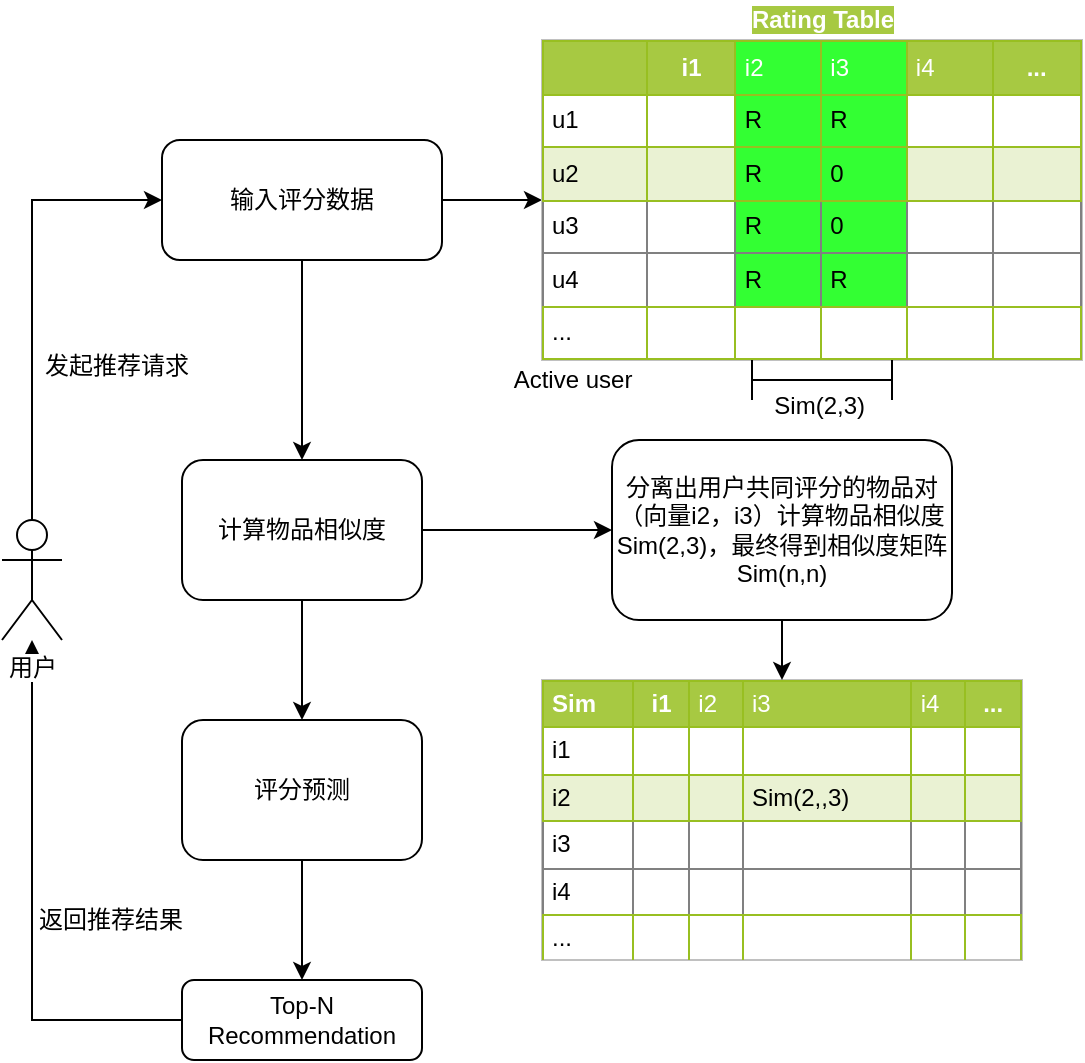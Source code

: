 <mxfile version="13.1.2" type="github" pages="2">
  <diagram id="C5RBs43oDa-KdzZeNtuy" name="Page-1">
    <mxGraphModel grid="1" gridSize="10" guides="1" tooltips="1" connect="1" arrows="1" page="1" fold="1" pageScale="1" pageWidth="827" pageHeight="1169" math="0" shadow="0">
      <root>
        <mxCell id="WIyWlLk6GJQsqaUBKTNV-0" />
        <mxCell id="WIyWlLk6GJQsqaUBKTNV-1" parent="WIyWlLk6GJQsqaUBKTNV-0" />
        <mxCell id="AQQ4hfXkU3-GNTl8jwOP-16" value="" style="edgeStyle=orthogonalEdgeStyle;rounded=0;orthogonalLoop=1;jettySize=auto;html=1;" parent="WIyWlLk6GJQsqaUBKTNV-1" source="WIyWlLk6GJQsqaUBKTNV-3" target="AQQ4hfXkU3-GNTl8jwOP-12" edge="1">
          <mxGeometry relative="1" as="geometry" />
        </mxCell>
        <mxCell id="AQQ4hfXkU3-GNTl8jwOP-24" value="" style="edgeStyle=orthogonalEdgeStyle;rounded=0;orthogonalLoop=1;jettySize=auto;html=1;" parent="WIyWlLk6GJQsqaUBKTNV-1" source="WIyWlLk6GJQsqaUBKTNV-3" target="AQQ4hfXkU3-GNTl8jwOP-15" edge="1">
          <mxGeometry relative="1" as="geometry" />
        </mxCell>
        <mxCell id="WIyWlLk6GJQsqaUBKTNV-3" value="输入评分数据" style="rounded=1;whiteSpace=wrap;html=1;fontSize=12;glass=0;strokeWidth=1;shadow=0;" parent="WIyWlLk6GJQsqaUBKTNV-1" vertex="1">
          <mxGeometry x="150" y="70" width="140" height="60" as="geometry" />
        </mxCell>
        <mxCell id="p1ardnm0ejrmqjcvGX4R-4" style="edgeStyle=orthogonalEdgeStyle;rounded=0;orthogonalLoop=1;jettySize=auto;html=1;" edge="1" parent="WIyWlLk6GJQsqaUBKTNV-1" source="WIyWlLk6GJQsqaUBKTNV-11" target="p1ardnm0ejrmqjcvGX4R-0">
          <mxGeometry relative="1" as="geometry" />
        </mxCell>
        <mxCell id="WIyWlLk6GJQsqaUBKTNV-11" value="Top-N Recommendation" style="rounded=1;whiteSpace=wrap;html=1;fontSize=12;glass=0;strokeWidth=1;shadow=0;" parent="WIyWlLk6GJQsqaUBKTNV-1" vertex="1">
          <mxGeometry x="160" y="490" width="120" height="40" as="geometry" />
        </mxCell>
        <mxCell id="AQQ4hfXkU3-GNTl8jwOP-2" value="&lt;table border=&quot;1&quot; width=&quot;100%&quot; cellpadding=&quot;4&quot; style=&quot;width: 100% ; height: 100% ; border-collapse: collapse&quot;&gt;&lt;tbody&gt;&lt;tr style=&quot;background-color: #a7c942 ; color: #ffffff ; border: 1px solid #98bf21&quot;&gt;&lt;th align=&quot;left&quot;&gt;Sim&lt;/th&gt;&lt;th style=&quot;text-align: center&quot;&gt;i1&lt;/th&gt;&lt;td&gt;i2&lt;/td&gt;&lt;td&gt;i3&lt;/td&gt;&lt;td&gt;i4&lt;/td&gt;&lt;th style=&quot;text-align: center&quot;&gt;...&lt;/th&gt;&lt;/tr&gt;&lt;tr style=&quot;border: 1px solid #98bf21&quot;&gt;&lt;td&gt;i1&lt;/td&gt;&lt;td&gt;&lt;/td&gt;&lt;td&gt;&lt;br&gt;&lt;/td&gt;&lt;td&gt;&lt;br&gt;&lt;/td&gt;&lt;td&gt;&lt;/td&gt;&lt;td&gt;&lt;/td&gt;&lt;/tr&gt;&lt;tr style=&quot;background-color: #eaf2d3 ; border: 1px solid #98bf21&quot;&gt;&lt;td&gt;i2&lt;/td&gt;&lt;td&gt;&lt;br&gt;&lt;/td&gt;&lt;td&gt;&lt;br&gt;&lt;/td&gt;&lt;td&gt;Sim(2,,3)&lt;/td&gt;&lt;td&gt;&lt;br&gt;&lt;/td&gt;&lt;td&gt;&lt;/td&gt;&lt;/tr&gt;&lt;tr&gt;&lt;td&gt;i3&lt;/td&gt;&lt;td&gt;&lt;br&gt;&lt;/td&gt;&lt;td&gt;&lt;br&gt;&lt;/td&gt;&lt;td&gt;&lt;br&gt;&lt;/td&gt;&lt;td&gt;&lt;br&gt;&lt;/td&gt;&lt;td&gt;&lt;br&gt;&lt;/td&gt;&lt;/tr&gt;&lt;tr&gt;&lt;td&gt;i4&lt;/td&gt;&lt;td&gt;&lt;br&gt;&lt;/td&gt;&lt;td&gt;&lt;br&gt;&lt;/td&gt;&lt;td&gt;&lt;br&gt;&lt;/td&gt;&lt;td&gt;&lt;br&gt;&lt;/td&gt;&lt;td&gt;&lt;br&gt;&lt;/td&gt;&lt;/tr&gt;&lt;tr style=&quot;border: 1px solid #98bf21&quot;&gt;&lt;td&gt;...&lt;/td&gt;&lt;td&gt;&lt;br&gt;&lt;/td&gt;&lt;td&gt;&lt;br&gt;&lt;/td&gt;&lt;td&gt;&lt;br&gt;&lt;/td&gt;&lt;td&gt;&lt;br&gt;&lt;/td&gt;&lt;td&gt;&lt;/td&gt;&lt;/tr&gt;&lt;/tbody&gt;&lt;/table&gt;" style="text;html=1;strokeColor=#c0c0c0;fillColor=#ffffff;overflow=fill;rounded=0;" parent="WIyWlLk6GJQsqaUBKTNV-1" vertex="1">
          <mxGeometry x="340" y="340" width="240" height="140" as="geometry" />
        </mxCell>
        <mxCell id="AQQ4hfXkU3-GNTl8jwOP-3" value="&lt;span style=&quot;color: rgb(255 , 255 , 255) ; font-weight: 700 ; text-align: -webkit-left ; background-color: rgb(167 , 201 , 66)&quot;&gt;Rating Table&lt;/span&gt;" style="text;html=1;align=center;verticalAlign=middle;resizable=0;points=[];autosize=1;" parent="WIyWlLk6GJQsqaUBKTNV-1" vertex="1">
          <mxGeometry x="435" width="90" height="20" as="geometry" />
        </mxCell>
        <mxCell id="AQQ4hfXkU3-GNTl8jwOP-23" value="" style="edgeStyle=orthogonalEdgeStyle;rounded=0;orthogonalLoop=1;jettySize=auto;html=1;" parent="WIyWlLk6GJQsqaUBKTNV-1" source="AQQ4hfXkU3-GNTl8jwOP-1" target="WIyWlLk6GJQsqaUBKTNV-11" edge="1">
          <mxGeometry relative="1" as="geometry" />
        </mxCell>
        <mxCell id="AQQ4hfXkU3-GNTl8jwOP-1" value="&lt;span&gt;评分预测&lt;/span&gt;" style="rounded=1;whiteSpace=wrap;html=1;fontSize=12;glass=0;strokeWidth=1;shadow=0;" parent="WIyWlLk6GJQsqaUBKTNV-1" vertex="1">
          <mxGeometry x="160" y="360" width="120" height="70" as="geometry" />
        </mxCell>
        <mxCell id="AQQ4hfXkU3-GNTl8jwOP-14" value="" style="edgeStyle=orthogonalEdgeStyle;rounded=0;orthogonalLoop=1;jettySize=auto;html=1;" parent="WIyWlLk6GJQsqaUBKTNV-1" source="AQQ4hfXkU3-GNTl8jwOP-12" target="AQQ4hfXkU3-GNTl8jwOP-13" edge="1">
          <mxGeometry relative="1" as="geometry" />
        </mxCell>
        <mxCell id="AQQ4hfXkU3-GNTl8jwOP-17" value="" style="edgeStyle=orthogonalEdgeStyle;rounded=0;orthogonalLoop=1;jettySize=auto;html=1;" parent="WIyWlLk6GJQsqaUBKTNV-1" source="AQQ4hfXkU3-GNTl8jwOP-12" target="AQQ4hfXkU3-GNTl8jwOP-1" edge="1">
          <mxGeometry relative="1" as="geometry" />
        </mxCell>
        <mxCell id="AQQ4hfXkU3-GNTl8jwOP-12" value="计算物品相似度" style="rounded=1;whiteSpace=wrap;html=1;fontSize=12;glass=0;strokeWidth=1;shadow=0;" parent="WIyWlLk6GJQsqaUBKTNV-1" vertex="1">
          <mxGeometry x="160" y="230" width="120" height="70" as="geometry" />
        </mxCell>
        <mxCell id="AQQ4hfXkU3-GNTl8jwOP-26" value="" style="edgeStyle=orthogonalEdgeStyle;rounded=0;orthogonalLoop=1;jettySize=auto;html=1;" parent="WIyWlLk6GJQsqaUBKTNV-1" source="AQQ4hfXkU3-GNTl8jwOP-13" target="AQQ4hfXkU3-GNTl8jwOP-2" edge="1">
          <mxGeometry relative="1" as="geometry" />
        </mxCell>
        <mxCell id="AQQ4hfXkU3-GNTl8jwOP-13" value="分离出用户共同评分的物品对（向量i2，i3）计算物品相似度Sim(2,3)，最终得到相似度矩阵Sim(n,n)" style="rounded=1;whiteSpace=wrap;html=1;fontSize=12;glass=0;strokeWidth=1;shadow=0;" parent="WIyWlLk6GJQsqaUBKTNV-1" vertex="1">
          <mxGeometry x="375" y="220" width="170" height="90" as="geometry" />
        </mxCell>
        <mxCell id="AQQ4hfXkU3-GNTl8jwOP-15" value="&lt;table border=&quot;1&quot; width=&quot;100%&quot; cellpadding=&quot;4&quot; style=&quot;width: 100% ; height: 100% ; border-collapse: collapse&quot;&gt;&lt;tbody&gt;&lt;tr style=&quot;background-color: #a7c942 ; color: #ffffff ; border: 1px solid #98bf21&quot;&gt;&lt;th align=&quot;left&quot;&gt;&lt;br&gt;&lt;/th&gt;&lt;th style=&quot;text-align: center&quot;&gt;i1&lt;/th&gt;&lt;td style=&quot;background-color: rgb(51 , 255 , 51)&quot;&gt;i2&lt;/td&gt;&lt;td style=&quot;background-color: rgb(51 , 255 , 51)&quot;&gt;i3&lt;/td&gt;&lt;td&gt;i4&lt;/td&gt;&lt;th style=&quot;text-align: center&quot;&gt;...&lt;/th&gt;&lt;/tr&gt;&lt;tr style=&quot;border: 1px solid #98bf21&quot;&gt;&lt;td&gt;u1&lt;/td&gt;&lt;td&gt;&lt;/td&gt;&lt;td style=&quot;background-color: rgb(51 , 255 , 51)&quot;&gt;R&lt;/td&gt;&lt;td style=&quot;background-color: rgb(51 , 255 , 51)&quot;&gt;R&lt;/td&gt;&lt;td&gt;&lt;/td&gt;&lt;td&gt;&lt;/td&gt;&lt;/tr&gt;&lt;tr style=&quot;background-color: #eaf2d3 ; border: 1px solid #98bf21&quot;&gt;&lt;td&gt;u2&lt;/td&gt;&lt;td&gt;&lt;br&gt;&lt;/td&gt;&lt;td style=&quot;background-color: rgb(51 , 255 , 51)&quot;&gt;R&lt;/td&gt;&lt;td style=&quot;background-color: rgb(51 , 255 , 51)&quot;&gt;0&lt;/td&gt;&lt;td&gt;&lt;br&gt;&lt;/td&gt;&lt;td&gt;&lt;/td&gt;&lt;/tr&gt;&lt;tr&gt;&lt;td&gt;u3&lt;/td&gt;&lt;td&gt;&lt;br&gt;&lt;/td&gt;&lt;td style=&quot;background-color: rgb(51 , 255 , 51)&quot;&gt;R&lt;/td&gt;&lt;td style=&quot;background-color: rgb(51 , 255 , 51)&quot;&gt;0&lt;/td&gt;&lt;td&gt;&lt;br&gt;&lt;/td&gt;&lt;td&gt;&lt;br&gt;&lt;/td&gt;&lt;/tr&gt;&lt;tr&gt;&lt;td&gt;u4&lt;/td&gt;&lt;td&gt;&lt;br&gt;&lt;/td&gt;&lt;td style=&quot;background-color: rgb(51 , 255 , 51)&quot;&gt;R&lt;/td&gt;&lt;td style=&quot;background-color: rgb(51 , 255 , 51)&quot;&gt;R&lt;/td&gt;&lt;td&gt;&lt;br&gt;&lt;/td&gt;&lt;td&gt;&lt;br&gt;&lt;/td&gt;&lt;/tr&gt;&lt;tr style=&quot;border: 1px solid #98bf21&quot;&gt;&lt;td&gt;...&lt;/td&gt;&lt;td&gt;&lt;br&gt;&lt;/td&gt;&lt;td&gt;&lt;br&gt;&lt;/td&gt;&lt;td&gt;&lt;br&gt;&lt;/td&gt;&lt;td&gt;&lt;br&gt;&lt;/td&gt;&lt;td&gt;&lt;/td&gt;&lt;/tr&gt;&lt;/tbody&gt;&lt;/table&gt;" style="text;html=1;strokeColor=#c0c0c0;fillColor=#ffffff;overflow=fill;rounded=0;" parent="WIyWlLk6GJQsqaUBKTNV-1" vertex="1">
          <mxGeometry x="340" y="20" width="270" height="160" as="geometry" />
        </mxCell>
        <mxCell id="AQQ4hfXkU3-GNTl8jwOP-19" value="Active user" style="text;html=1;align=center;verticalAlign=middle;resizable=0;points=[];autosize=1;" parent="WIyWlLk6GJQsqaUBKTNV-1" vertex="1">
          <mxGeometry x="320" y="180" width="70" height="20" as="geometry" />
        </mxCell>
        <mxCell id="AQQ4hfXkU3-GNTl8jwOP-21" value="" style="shape=crossbar;whiteSpace=wrap;html=1;rounded=1;" parent="WIyWlLk6GJQsqaUBKTNV-1" vertex="1">
          <mxGeometry x="445" y="180" width="70" height="20" as="geometry" />
        </mxCell>
        <mxCell id="AQQ4hfXkU3-GNTl8jwOP-22" value="Sim(2,3)&amp;nbsp;" style="text;html=1;align=center;verticalAlign=middle;resizable=0;points=[];autosize=1;" parent="WIyWlLk6GJQsqaUBKTNV-1" vertex="1">
          <mxGeometry x="450" y="193" width="60" height="20" as="geometry" />
        </mxCell>
        <mxCell id="p1ardnm0ejrmqjcvGX4R-3" style="edgeStyle=orthogonalEdgeStyle;rounded=0;orthogonalLoop=1;jettySize=auto;html=1;entryX=0;entryY=0.5;entryDx=0;entryDy=0;" edge="1" parent="WIyWlLk6GJQsqaUBKTNV-1" source="p1ardnm0ejrmqjcvGX4R-0" target="WIyWlLk6GJQsqaUBKTNV-3">
          <mxGeometry relative="1" as="geometry">
            <Array as="points">
              <mxPoint x="85" y="100" />
            </Array>
          </mxGeometry>
        </mxCell>
        <mxCell id="p1ardnm0ejrmqjcvGX4R-0" value="用户" style="shape=umlActor;verticalLabelPosition=bottom;labelBackgroundColor=#ffffff;verticalAlign=top;html=1;" vertex="1" parent="WIyWlLk6GJQsqaUBKTNV-1">
          <mxGeometry x="70" y="260" width="30" height="60" as="geometry" />
        </mxCell>
        <mxCell id="p1ardnm0ejrmqjcvGX4R-5" value="发起推荐请求" style="text;html=1;align=center;verticalAlign=middle;resizable=0;points=[];autosize=1;" vertex="1" parent="WIyWlLk6GJQsqaUBKTNV-1">
          <mxGeometry x="82" y="173" width="90" height="20" as="geometry" />
        </mxCell>
        <mxCell id="p1ardnm0ejrmqjcvGX4R-6" value="返回推荐结果" style="text;html=1;align=center;verticalAlign=middle;resizable=0;points=[];autosize=1;" vertex="1" parent="WIyWlLk6GJQsqaUBKTNV-1">
          <mxGeometry x="79" y="450" width="90" height="20" as="geometry" />
        </mxCell>
      </root>
    </mxGraphModel>
  </diagram>
  <diagram id="BHCA8zrYIXIN9sHGQMX-" name="Page-2">
    <mxGraphModel dx="1422" dy="713" grid="1" gridSize="10" guides="1" tooltips="1" connect="1" arrows="1" fold="1" page="1" pageScale="1" pageWidth="827" pageHeight="1169" math="0" shadow="0">
      <root>
        <mxCell id="y1Uwh6Rz_Bd9P_uJ-xdK-0" />
        <mxCell id="y1Uwh6Rz_Bd9P_uJ-xdK-1" parent="y1Uwh6Rz_Bd9P_uJ-xdK-0" />
        <mxCell id="y1Uwh6Rz_Bd9P_uJ-xdK-2" value="" style="edgeStyle=orthogonalEdgeStyle;rounded=0;orthogonalLoop=1;jettySize=auto;html=1;" edge="1" parent="y1Uwh6Rz_Bd9P_uJ-xdK-1" source="y1Uwh6Rz_Bd9P_uJ-xdK-4" target="y1Uwh6Rz_Bd9P_uJ-xdK-13">
          <mxGeometry relative="1" as="geometry" />
        </mxCell>
        <mxCell id="y1Uwh6Rz_Bd9P_uJ-xdK-3" value="" style="edgeStyle=orthogonalEdgeStyle;rounded=0;orthogonalLoop=1;jettySize=auto;html=1;" edge="1" parent="y1Uwh6Rz_Bd9P_uJ-xdK-1" source="y1Uwh6Rz_Bd9P_uJ-xdK-4" target="y1Uwh6Rz_Bd9P_uJ-xdK-16">
          <mxGeometry relative="1" as="geometry" />
        </mxCell>
        <mxCell id="y1Uwh6Rz_Bd9P_uJ-xdK-4" value="输入评分数据" style="rounded=1;whiteSpace=wrap;html=1;fontSize=12;glass=0;strokeWidth=1;shadow=0;" vertex="1" parent="y1Uwh6Rz_Bd9P_uJ-xdK-1">
          <mxGeometry x="150" y="70" width="140" height="60" as="geometry" />
        </mxCell>
        <mxCell id="y1Uwh6Rz_Bd9P_uJ-xdK-5" style="edgeStyle=orthogonalEdgeStyle;rounded=0;orthogonalLoop=1;jettySize=auto;html=1;" edge="1" parent="y1Uwh6Rz_Bd9P_uJ-xdK-1" source="y1Uwh6Rz_Bd9P_uJ-xdK-6" target="y1Uwh6Rz_Bd9P_uJ-xdK-21">
          <mxGeometry relative="1" as="geometry" />
        </mxCell>
        <mxCell id="y1Uwh6Rz_Bd9P_uJ-xdK-6" value="Top-N Recommendation" style="rounded=1;whiteSpace=wrap;html=1;fontSize=12;glass=0;strokeWidth=1;shadow=0;" vertex="1" parent="y1Uwh6Rz_Bd9P_uJ-xdK-1">
          <mxGeometry x="160" y="490" width="120" height="40" as="geometry" />
        </mxCell>
        <mxCell id="y1Uwh6Rz_Bd9P_uJ-xdK-7" value="&lt;table border=&quot;1&quot; width=&quot;100%&quot; cellpadding=&quot;4&quot; style=&quot;width: 100% ; height: 100% ; border-collapse: collapse&quot;&gt;&lt;tbody&gt;&lt;tr style=&quot;background-color: #a7c942 ; color: #ffffff ; border: 1px solid #98bf21&quot;&gt;&lt;th align=&quot;left&quot;&gt;Sim&lt;/th&gt;&lt;th style=&quot;text-align: center&quot;&gt;i1&lt;/th&gt;&lt;td&gt;i2&lt;/td&gt;&lt;td&gt;i3&lt;/td&gt;&lt;td&gt;i4&lt;/td&gt;&lt;th style=&quot;text-align: center&quot;&gt;...&lt;/th&gt;&lt;/tr&gt;&lt;tr style=&quot;border: 1px solid #98bf21&quot;&gt;&lt;td&gt;i1&lt;/td&gt;&lt;td&gt;&lt;/td&gt;&lt;td&gt;&lt;br&gt;&lt;/td&gt;&lt;td&gt;&lt;br&gt;&lt;/td&gt;&lt;td&gt;&lt;/td&gt;&lt;td&gt;&lt;/td&gt;&lt;/tr&gt;&lt;tr style=&quot;background-color: #eaf2d3 ; border: 1px solid #98bf21&quot;&gt;&lt;td&gt;i2&lt;/td&gt;&lt;td&gt;&lt;br&gt;&lt;/td&gt;&lt;td&gt;&lt;br&gt;&lt;/td&gt;&lt;td&gt;Sim(2,,3)&lt;/td&gt;&lt;td&gt;&lt;br&gt;&lt;/td&gt;&lt;td&gt;&lt;/td&gt;&lt;/tr&gt;&lt;tr&gt;&lt;td&gt;i3&lt;/td&gt;&lt;td&gt;&lt;br&gt;&lt;/td&gt;&lt;td&gt;&lt;br&gt;&lt;/td&gt;&lt;td&gt;&lt;br&gt;&lt;/td&gt;&lt;td&gt;&lt;br&gt;&lt;/td&gt;&lt;td&gt;&lt;br&gt;&lt;/td&gt;&lt;/tr&gt;&lt;tr&gt;&lt;td&gt;i4&lt;/td&gt;&lt;td&gt;&lt;br&gt;&lt;/td&gt;&lt;td&gt;&lt;br&gt;&lt;/td&gt;&lt;td&gt;&lt;br&gt;&lt;/td&gt;&lt;td&gt;&lt;br&gt;&lt;/td&gt;&lt;td&gt;&lt;br&gt;&lt;/td&gt;&lt;/tr&gt;&lt;tr style=&quot;border: 1px solid #98bf21&quot;&gt;&lt;td&gt;...&lt;/td&gt;&lt;td&gt;&lt;br&gt;&lt;/td&gt;&lt;td&gt;&lt;br&gt;&lt;/td&gt;&lt;td&gt;&lt;br&gt;&lt;/td&gt;&lt;td&gt;&lt;br&gt;&lt;/td&gt;&lt;td&gt;&lt;/td&gt;&lt;/tr&gt;&lt;/tbody&gt;&lt;/table&gt;" style="text;html=1;strokeColor=#c0c0c0;fillColor=#ffffff;overflow=fill;rounded=0;" vertex="1" parent="y1Uwh6Rz_Bd9P_uJ-xdK-1">
          <mxGeometry x="340" y="340" width="240" height="140" as="geometry" />
        </mxCell>
        <mxCell id="y1Uwh6Rz_Bd9P_uJ-xdK-8" value="&lt;span style=&quot;color: rgb(255 , 255 , 255) ; font-weight: 700 ; text-align: -webkit-left ; background-color: rgb(167 , 201 , 66)&quot;&gt;Rating Table&lt;/span&gt;" style="text;html=1;align=center;verticalAlign=middle;resizable=0;points=[];autosize=1;" vertex="1" parent="y1Uwh6Rz_Bd9P_uJ-xdK-1">
          <mxGeometry x="435" width="90" height="20" as="geometry" />
        </mxCell>
        <mxCell id="y1Uwh6Rz_Bd9P_uJ-xdK-9" value="" style="edgeStyle=orthogonalEdgeStyle;rounded=0;orthogonalLoop=1;jettySize=auto;html=1;" edge="1" parent="y1Uwh6Rz_Bd9P_uJ-xdK-1" source="y1Uwh6Rz_Bd9P_uJ-xdK-10" target="y1Uwh6Rz_Bd9P_uJ-xdK-6">
          <mxGeometry relative="1" as="geometry" />
        </mxCell>
        <mxCell id="y1Uwh6Rz_Bd9P_uJ-xdK-10" value="&lt;span&gt;评分预测&lt;/span&gt;" style="rounded=1;whiteSpace=wrap;html=1;fontSize=12;glass=0;strokeWidth=1;shadow=0;" vertex="1" parent="y1Uwh6Rz_Bd9P_uJ-xdK-1">
          <mxGeometry x="160" y="360" width="120" height="70" as="geometry" />
        </mxCell>
        <mxCell id="y1Uwh6Rz_Bd9P_uJ-xdK-11" value="" style="edgeStyle=orthogonalEdgeStyle;rounded=0;orthogonalLoop=1;jettySize=auto;html=1;" edge="1" parent="y1Uwh6Rz_Bd9P_uJ-xdK-1" source="y1Uwh6Rz_Bd9P_uJ-xdK-13" target="y1Uwh6Rz_Bd9P_uJ-xdK-15">
          <mxGeometry relative="1" as="geometry" />
        </mxCell>
        <mxCell id="y1Uwh6Rz_Bd9P_uJ-xdK-12" value="" style="edgeStyle=orthogonalEdgeStyle;rounded=0;orthogonalLoop=1;jettySize=auto;html=1;" edge="1" parent="y1Uwh6Rz_Bd9P_uJ-xdK-1" source="y1Uwh6Rz_Bd9P_uJ-xdK-13" target="y1Uwh6Rz_Bd9P_uJ-xdK-10">
          <mxGeometry relative="1" as="geometry" />
        </mxCell>
        <mxCell id="y1Uwh6Rz_Bd9P_uJ-xdK-13" value="计算物品相似度" style="rounded=1;whiteSpace=wrap;html=1;fontSize=12;glass=0;strokeWidth=1;shadow=0;" vertex="1" parent="y1Uwh6Rz_Bd9P_uJ-xdK-1">
          <mxGeometry x="160" y="230" width="120" height="70" as="geometry" />
        </mxCell>
        <mxCell id="y1Uwh6Rz_Bd9P_uJ-xdK-14" value="" style="edgeStyle=orthogonalEdgeStyle;rounded=0;orthogonalLoop=1;jettySize=auto;html=1;" edge="1" parent="y1Uwh6Rz_Bd9P_uJ-xdK-1" source="y1Uwh6Rz_Bd9P_uJ-xdK-15" target="y1Uwh6Rz_Bd9P_uJ-xdK-7">
          <mxGeometry relative="1" as="geometry" />
        </mxCell>
        <mxCell id="y1Uwh6Rz_Bd9P_uJ-xdK-15" value="分离出用户共同评分的物品对（向量i2，i3）计算物品相似度Sim(2,3)，最终得到相似度矩阵Sim(n,n)" style="rounded=1;whiteSpace=wrap;html=1;fontSize=12;glass=0;strokeWidth=1;shadow=0;" vertex="1" parent="y1Uwh6Rz_Bd9P_uJ-xdK-1">
          <mxGeometry x="375" y="220" width="170" height="90" as="geometry" />
        </mxCell>
        <mxCell id="y1Uwh6Rz_Bd9P_uJ-xdK-16" value="&lt;table border=&quot;1&quot; width=&quot;100%&quot; cellpadding=&quot;4&quot; style=&quot;width: 100% ; height: 100% ; border-collapse: collapse&quot;&gt;&lt;tbody&gt;&lt;tr style=&quot;background-color: #a7c942 ; color: #ffffff ; border: 1px solid #98bf21&quot;&gt;&lt;th align=&quot;left&quot;&gt;&lt;br&gt;&lt;/th&gt;&lt;th style=&quot;text-align: center&quot;&gt;i1&lt;/th&gt;&lt;td style=&quot;background-color: rgb(51 , 255 , 51)&quot;&gt;i2&lt;/td&gt;&lt;td style=&quot;background-color: rgb(51 , 255 , 51)&quot;&gt;i3&lt;/td&gt;&lt;td&gt;i4&lt;/td&gt;&lt;th style=&quot;text-align: center&quot;&gt;...&lt;/th&gt;&lt;/tr&gt;&lt;tr style=&quot;border: 1px solid #98bf21&quot;&gt;&lt;td&gt;u1&lt;/td&gt;&lt;td&gt;&lt;/td&gt;&lt;td style=&quot;background-color: rgb(51 , 255 , 51)&quot;&gt;R&lt;/td&gt;&lt;td style=&quot;background-color: rgb(51 , 255 , 51)&quot;&gt;R&lt;/td&gt;&lt;td&gt;&lt;/td&gt;&lt;td&gt;&lt;/td&gt;&lt;/tr&gt;&lt;tr style=&quot;background-color: #eaf2d3 ; border: 1px solid #98bf21&quot;&gt;&lt;td&gt;u2&lt;/td&gt;&lt;td&gt;&lt;br&gt;&lt;/td&gt;&lt;td style=&quot;background-color: rgb(51 , 255 , 51)&quot;&gt;R&lt;/td&gt;&lt;td style=&quot;background-color: rgb(51 , 255 , 51)&quot;&gt;0&lt;/td&gt;&lt;td&gt;&lt;br&gt;&lt;/td&gt;&lt;td&gt;&lt;/td&gt;&lt;/tr&gt;&lt;tr&gt;&lt;td&gt;u3&lt;/td&gt;&lt;td&gt;&lt;br&gt;&lt;/td&gt;&lt;td style=&quot;background-color: rgb(51 , 255 , 51)&quot;&gt;R&lt;/td&gt;&lt;td style=&quot;background-color: rgb(51 , 255 , 51)&quot;&gt;0&lt;/td&gt;&lt;td&gt;&lt;br&gt;&lt;/td&gt;&lt;td&gt;&lt;br&gt;&lt;/td&gt;&lt;/tr&gt;&lt;tr&gt;&lt;td&gt;u4&lt;/td&gt;&lt;td&gt;&lt;br&gt;&lt;/td&gt;&lt;td style=&quot;background-color: rgb(51 , 255 , 51)&quot;&gt;R&lt;/td&gt;&lt;td style=&quot;background-color: rgb(51 , 255 , 51)&quot;&gt;R&lt;/td&gt;&lt;td&gt;&lt;br&gt;&lt;/td&gt;&lt;td&gt;&lt;br&gt;&lt;/td&gt;&lt;/tr&gt;&lt;tr style=&quot;border: 1px solid #98bf21&quot;&gt;&lt;td&gt;...&lt;/td&gt;&lt;td&gt;&lt;br&gt;&lt;/td&gt;&lt;td&gt;&lt;br&gt;&lt;/td&gt;&lt;td&gt;&lt;br&gt;&lt;/td&gt;&lt;td&gt;&lt;br&gt;&lt;/td&gt;&lt;td&gt;&lt;/td&gt;&lt;/tr&gt;&lt;/tbody&gt;&lt;/table&gt;" style="text;html=1;strokeColor=#c0c0c0;fillColor=#ffffff;overflow=fill;rounded=0;" vertex="1" parent="y1Uwh6Rz_Bd9P_uJ-xdK-1">
          <mxGeometry x="340" y="20" width="270" height="160" as="geometry" />
        </mxCell>
        <mxCell id="y1Uwh6Rz_Bd9P_uJ-xdK-17" value="Active user" style="text;html=1;align=center;verticalAlign=middle;resizable=0;points=[];autosize=1;" vertex="1" parent="y1Uwh6Rz_Bd9P_uJ-xdK-1">
          <mxGeometry x="320" y="180" width="70" height="20" as="geometry" />
        </mxCell>
        <mxCell id="y1Uwh6Rz_Bd9P_uJ-xdK-18" value="" style="shape=crossbar;whiteSpace=wrap;html=1;rounded=1;" vertex="1" parent="y1Uwh6Rz_Bd9P_uJ-xdK-1">
          <mxGeometry x="445" y="180" width="70" height="20" as="geometry" />
        </mxCell>
        <mxCell id="y1Uwh6Rz_Bd9P_uJ-xdK-19" value="Sim(2,3)&amp;nbsp;" style="text;html=1;align=center;verticalAlign=middle;resizable=0;points=[];autosize=1;" vertex="1" parent="y1Uwh6Rz_Bd9P_uJ-xdK-1">
          <mxGeometry x="450" y="193" width="60" height="20" as="geometry" />
        </mxCell>
        <mxCell id="y1Uwh6Rz_Bd9P_uJ-xdK-20" style="edgeStyle=orthogonalEdgeStyle;rounded=0;orthogonalLoop=1;jettySize=auto;html=1;entryX=0;entryY=0.5;entryDx=0;entryDy=0;" edge="1" parent="y1Uwh6Rz_Bd9P_uJ-xdK-1" source="y1Uwh6Rz_Bd9P_uJ-xdK-21" target="y1Uwh6Rz_Bd9P_uJ-xdK-4">
          <mxGeometry relative="1" as="geometry">
            <Array as="points">
              <mxPoint x="85" y="100" />
            </Array>
          </mxGeometry>
        </mxCell>
        <mxCell id="y1Uwh6Rz_Bd9P_uJ-xdK-21" value="用户" style="shape=umlActor;verticalLabelPosition=bottom;labelBackgroundColor=#ffffff;verticalAlign=top;html=1;" vertex="1" parent="y1Uwh6Rz_Bd9P_uJ-xdK-1">
          <mxGeometry x="70" y="260" width="30" height="60" as="geometry" />
        </mxCell>
        <mxCell id="y1Uwh6Rz_Bd9P_uJ-xdK-22" value="发起推荐请求" style="text;html=1;align=center;verticalAlign=middle;resizable=0;points=[];autosize=1;" vertex="1" parent="y1Uwh6Rz_Bd9P_uJ-xdK-1">
          <mxGeometry x="82" y="173" width="90" height="20" as="geometry" />
        </mxCell>
        <mxCell id="y1Uwh6Rz_Bd9P_uJ-xdK-23" value="返回推荐结果" style="text;html=1;align=center;verticalAlign=middle;resizable=0;points=[];autosize=1;" vertex="1" parent="y1Uwh6Rz_Bd9P_uJ-xdK-1">
          <mxGeometry x="79" y="450" width="90" height="20" as="geometry" />
        </mxCell>
      </root>
    </mxGraphModel>
  </diagram>
</mxfile>
